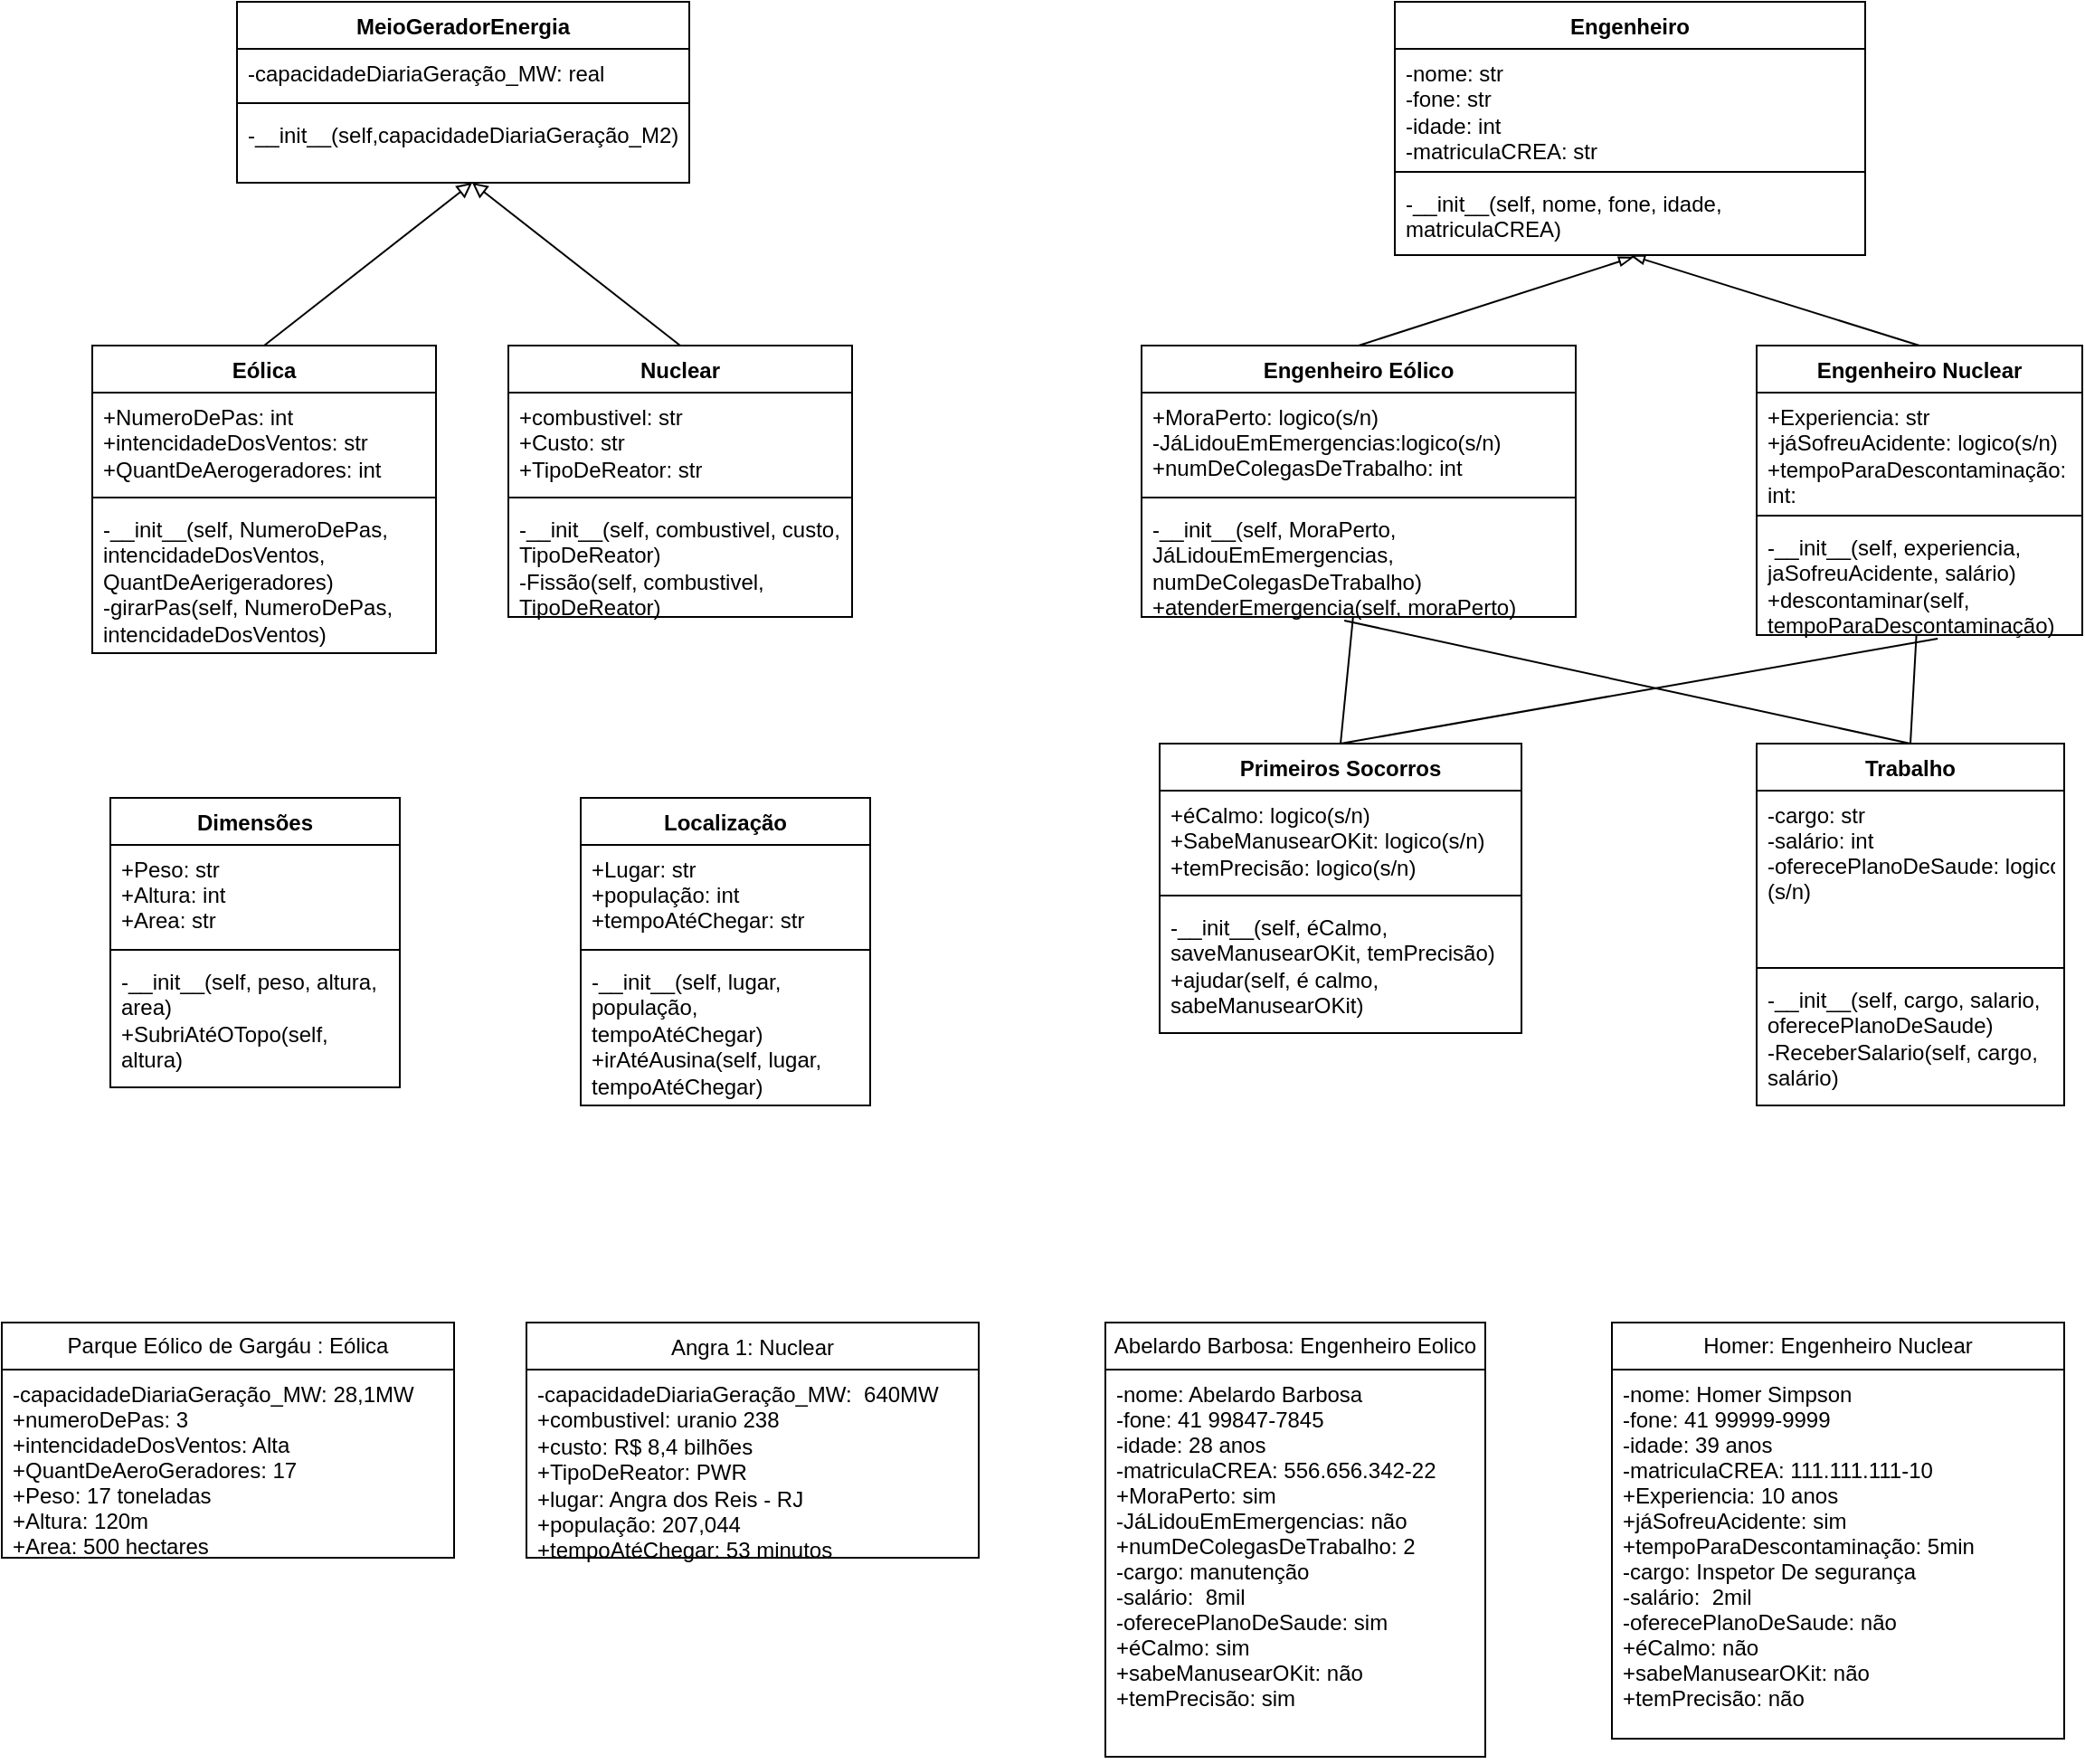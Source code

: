 <mxfile version="14.5.8" type="github">
  <diagram id="MnMrtY8RmelI457AY4ro" name="Page-1">
    <mxGraphModel dx="1344" dy="786" grid="1" gridSize="10" guides="1" tooltips="1" connect="1" arrows="1" fold="1" page="1" pageScale="1" pageWidth="1169" pageHeight="1654" math="0" shadow="0">
      <root>
        <mxCell id="0" />
        <mxCell id="1" parent="0" />
        <mxCell id="54jiBdXzfVd83Tt1kh9Z-1" value="MeioGeradorEnergia" style="swimlane;fontStyle=1;align=center;verticalAlign=top;childLayout=stackLayout;horizontal=1;startSize=26;horizontalStack=0;resizeParent=1;resizeParentMax=0;resizeLast=0;collapsible=1;marginBottom=0;" parent="1" vertex="1">
          <mxGeometry x="140" y="60" width="250" height="100" as="geometry" />
        </mxCell>
        <mxCell id="54jiBdXzfVd83Tt1kh9Z-2" value="-capacidadeDiariaGeração_MW: real" style="text;strokeColor=none;fillColor=none;align=left;verticalAlign=top;spacingLeft=4;spacingRight=4;overflow=hidden;rotatable=0;points=[[0,0.5],[1,0.5]];portConstraint=eastwest;whiteSpace=wrap;" parent="54jiBdXzfVd83Tt1kh9Z-1" vertex="1">
          <mxGeometry y="26" width="250" height="26" as="geometry" />
        </mxCell>
        <mxCell id="54jiBdXzfVd83Tt1kh9Z-3" value="" style="line;strokeWidth=1;fillColor=none;align=left;verticalAlign=middle;spacingTop=-1;spacingLeft=3;spacingRight=3;rotatable=0;labelPosition=right;points=[];portConstraint=eastwest;" parent="54jiBdXzfVd83Tt1kh9Z-1" vertex="1">
          <mxGeometry y="52" width="250" height="8" as="geometry" />
        </mxCell>
        <mxCell id="54jiBdXzfVd83Tt1kh9Z-4" value="-__init__(self,capacidadeDiariaGeração_M2)" style="text;strokeColor=none;fillColor=none;align=left;verticalAlign=top;spacingLeft=4;spacingRight=4;overflow=hidden;rotatable=0;points=[[0,0.5],[1,0.5]];portConstraint=eastwest;whiteSpace=wrap;" parent="54jiBdXzfVd83Tt1kh9Z-1" vertex="1">
          <mxGeometry y="60" width="250" height="40" as="geometry" />
        </mxCell>
        <mxCell id="54jiBdXzfVd83Tt1kh9Z-5" value="Engenheiro" style="swimlane;fontStyle=1;align=center;verticalAlign=top;childLayout=stackLayout;horizontal=1;startSize=26;horizontalStack=0;resizeParent=1;resizeParentMax=0;resizeLast=0;collapsible=1;marginBottom=0;" parent="1" vertex="1">
          <mxGeometry x="780" y="60" width="260" height="140" as="geometry" />
        </mxCell>
        <mxCell id="54jiBdXzfVd83Tt1kh9Z-6" value="-nome: str&#xa;-fone: str&#xa;-idade: int&#xa;-matriculaCREA: str" style="text;strokeColor=none;fillColor=none;align=left;verticalAlign=top;spacingLeft=4;spacingRight=4;overflow=hidden;rotatable=0;points=[[0,0.5],[1,0.5]];portConstraint=eastwest;whiteSpace=wrap;" parent="54jiBdXzfVd83Tt1kh9Z-5" vertex="1">
          <mxGeometry y="26" width="260" height="64" as="geometry" />
        </mxCell>
        <mxCell id="54jiBdXzfVd83Tt1kh9Z-7" value="" style="line;strokeWidth=1;fillColor=none;align=left;verticalAlign=middle;spacingTop=-1;spacingLeft=3;spacingRight=3;rotatable=0;labelPosition=right;points=[];portConstraint=eastwest;" parent="54jiBdXzfVd83Tt1kh9Z-5" vertex="1">
          <mxGeometry y="90" width="260" height="8" as="geometry" />
        </mxCell>
        <mxCell id="54jiBdXzfVd83Tt1kh9Z-8" value="-__init__(self, nome, fone, idade, matriculaCREA)" style="text;strokeColor=none;fillColor=none;align=left;verticalAlign=top;spacingLeft=4;spacingRight=4;overflow=hidden;rotatable=0;points=[[0,0.5],[1,0.5]];portConstraint=eastwest;whiteSpace=wrap;" parent="54jiBdXzfVd83Tt1kh9Z-5" vertex="1">
          <mxGeometry y="98" width="260" height="42" as="geometry" />
        </mxCell>
        <mxCell id="54jiBdXzfVd83Tt1kh9Z-19" style="rounded=0;orthogonalLoop=1;jettySize=auto;html=1;exitX=0.5;exitY=0;exitDx=0;exitDy=0;endArrow=block;endFill=0;" parent="1" source="54jiBdXzfVd83Tt1kh9Z-9" edge="1">
          <mxGeometry relative="1" as="geometry">
            <mxPoint x="270" y="160" as="targetPoint" />
          </mxGeometry>
        </mxCell>
        <mxCell id="54jiBdXzfVd83Tt1kh9Z-9" value="Eólica" style="swimlane;fontStyle=1;align=center;verticalAlign=top;childLayout=stackLayout;horizontal=1;startSize=26;horizontalStack=0;resizeParent=1;resizeParentMax=0;resizeLast=0;collapsible=1;marginBottom=0;" parent="1" vertex="1">
          <mxGeometry x="60" y="250" width="190" height="170" as="geometry" />
        </mxCell>
        <mxCell id="54jiBdXzfVd83Tt1kh9Z-10" value="+NumeroDePas: int&#xa;+intencidadeDosVentos: str&#xa;+QuantDeAerogeradores: int" style="text;strokeColor=none;fillColor=none;align=left;verticalAlign=top;spacingLeft=4;spacingRight=4;overflow=hidden;rotatable=0;points=[[0,0.5],[1,0.5]];portConstraint=eastwest;whiteSpace=wrap;" parent="54jiBdXzfVd83Tt1kh9Z-9" vertex="1">
          <mxGeometry y="26" width="190" height="54" as="geometry" />
        </mxCell>
        <mxCell id="54jiBdXzfVd83Tt1kh9Z-11" value="" style="line;strokeWidth=1;fillColor=none;align=left;verticalAlign=middle;spacingTop=-1;spacingLeft=3;spacingRight=3;rotatable=0;labelPosition=right;points=[];portConstraint=eastwest;" parent="54jiBdXzfVd83Tt1kh9Z-9" vertex="1">
          <mxGeometry y="80" width="190" height="8" as="geometry" />
        </mxCell>
        <mxCell id="54jiBdXzfVd83Tt1kh9Z-12" value="-__init__(self, NumeroDePas, intencidadeDosVentos, QuantDeAerigeradores)&#xa;-girarPas(self, NumeroDePas, intencidadeDosVentos)" style="text;strokeColor=none;fillColor=none;align=left;verticalAlign=top;spacingLeft=4;spacingRight=4;overflow=hidden;rotatable=0;points=[[0,0.5],[1,0.5]];portConstraint=eastwest;whiteSpace=wrap;" parent="54jiBdXzfVd83Tt1kh9Z-9" vertex="1">
          <mxGeometry y="88" width="190" height="82" as="geometry" />
        </mxCell>
        <mxCell id="54jiBdXzfVd83Tt1kh9Z-18" style="rounded=0;orthogonalLoop=1;jettySize=auto;html=1;exitX=0.5;exitY=0;exitDx=0;exitDy=0;entryX=0.52;entryY=1;entryDx=0;entryDy=0;entryPerimeter=0;endArrow=block;endFill=0;" parent="1" source="54jiBdXzfVd83Tt1kh9Z-13" target="54jiBdXzfVd83Tt1kh9Z-4" edge="1">
          <mxGeometry relative="1" as="geometry" />
        </mxCell>
        <mxCell id="54jiBdXzfVd83Tt1kh9Z-13" value="Nuclear&#xa;" style="swimlane;fontStyle=1;align=center;verticalAlign=top;childLayout=stackLayout;horizontal=1;startSize=26;horizontalStack=0;resizeParent=1;resizeParentMax=0;resizeLast=0;collapsible=1;marginBottom=0;" parent="1" vertex="1">
          <mxGeometry x="290" y="250" width="190" height="150" as="geometry" />
        </mxCell>
        <mxCell id="54jiBdXzfVd83Tt1kh9Z-14" value="+combustivel: str&#xa;+Custo: str&#xa;+TipoDeReator: str" style="text;strokeColor=none;fillColor=none;align=left;verticalAlign=top;spacingLeft=4;spacingRight=4;overflow=hidden;rotatable=0;points=[[0,0.5],[1,0.5]];portConstraint=eastwest;whiteSpace=wrap;" parent="54jiBdXzfVd83Tt1kh9Z-13" vertex="1">
          <mxGeometry y="26" width="190" height="54" as="geometry" />
        </mxCell>
        <mxCell id="54jiBdXzfVd83Tt1kh9Z-15" value="" style="line;strokeWidth=1;fillColor=none;align=left;verticalAlign=middle;spacingTop=-1;spacingLeft=3;spacingRight=3;rotatable=0;labelPosition=right;points=[];portConstraint=eastwest;" parent="54jiBdXzfVd83Tt1kh9Z-13" vertex="1">
          <mxGeometry y="80" width="190" height="8" as="geometry" />
        </mxCell>
        <mxCell id="54jiBdXzfVd83Tt1kh9Z-16" value="-__init__(self, combustivel, custo, TipoDeReator)&#xa;-Fissão(self, combustivel, TipoDeReator)" style="text;strokeColor=none;fillColor=none;align=left;verticalAlign=top;spacingLeft=4;spacingRight=4;overflow=hidden;rotatable=0;points=[[0,0.5],[1,0.5]];portConstraint=eastwest;whiteSpace=wrap;" parent="54jiBdXzfVd83Tt1kh9Z-13" vertex="1">
          <mxGeometry y="88" width="190" height="62" as="geometry" />
        </mxCell>
        <mxCell id="2a_u3-2WIpwdomfECygh-14" style="rounded=0;orthogonalLoop=1;jettySize=auto;html=1;exitX=0.5;exitY=0;exitDx=0;exitDy=0;entryX=0.508;entryY=1.024;entryDx=0;entryDy=0;entryPerimeter=0;endArrow=blockThin;endFill=0;" edge="1" parent="1" source="2a_u3-2WIpwdomfECygh-6" target="54jiBdXzfVd83Tt1kh9Z-8">
          <mxGeometry relative="1" as="geometry" />
        </mxCell>
        <mxCell id="2a_u3-2WIpwdomfECygh-6" value="Engenheiro Eólico" style="swimlane;fontStyle=1;align=center;verticalAlign=top;childLayout=stackLayout;horizontal=1;startSize=26;horizontalStack=0;resizeParent=1;resizeParentMax=0;resizeLast=0;collapsible=1;marginBottom=0;" vertex="1" parent="1">
          <mxGeometry x="640" y="250" width="240" height="150" as="geometry" />
        </mxCell>
        <mxCell id="2a_u3-2WIpwdomfECygh-7" value="+MoraPerto: logico(s/n)&#xa;-JáLidouEmEmergencias:logico(s/n)&#xa;+numDeColegasDeTrabalho: int" style="text;strokeColor=none;fillColor=none;align=left;verticalAlign=top;spacingLeft=4;spacingRight=4;overflow=hidden;rotatable=0;points=[[0,0.5],[1,0.5]];portConstraint=eastwest;" vertex="1" parent="2a_u3-2WIpwdomfECygh-6">
          <mxGeometry y="26" width="240" height="54" as="geometry" />
        </mxCell>
        <mxCell id="2a_u3-2WIpwdomfECygh-8" value="" style="line;strokeWidth=1;fillColor=none;align=left;verticalAlign=middle;spacingTop=-1;spacingLeft=3;spacingRight=3;rotatable=0;labelPosition=right;points=[];portConstraint=eastwest;" vertex="1" parent="2a_u3-2WIpwdomfECygh-6">
          <mxGeometry y="80" width="240" height="8" as="geometry" />
        </mxCell>
        <mxCell id="2a_u3-2WIpwdomfECygh-9" value="-__init__(self, MoraPerto, JáLidouEmEmergencias,  numDeColegasDeTrabalho)&#xa;+atenderEmergencia(self, moraPerto)" style="text;strokeColor=none;fillColor=none;align=left;verticalAlign=top;spacingLeft=4;spacingRight=4;overflow=hidden;rotatable=0;points=[[0,0.5],[1,0.5]];portConstraint=eastwest;whiteSpace=wrap;" vertex="1" parent="2a_u3-2WIpwdomfECygh-6">
          <mxGeometry y="88" width="240" height="62" as="geometry" />
        </mxCell>
        <mxCell id="2a_u3-2WIpwdomfECygh-16" style="edgeStyle=none;rounded=0;orthogonalLoop=1;jettySize=auto;html=1;exitX=0.5;exitY=0;exitDx=0;exitDy=0;endArrow=blockThin;endFill=0;" edge="1" parent="1" source="2a_u3-2WIpwdomfECygh-10">
          <mxGeometry relative="1" as="geometry">
            <mxPoint x="910" y="200" as="targetPoint" />
          </mxGeometry>
        </mxCell>
        <mxCell id="2a_u3-2WIpwdomfECygh-10" value="Engenheiro Nuclear" style="swimlane;fontStyle=1;align=center;verticalAlign=top;childLayout=stackLayout;horizontal=1;startSize=26;horizontalStack=0;resizeParent=1;resizeParentMax=0;resizeLast=0;collapsible=1;marginBottom=0;" vertex="1" parent="1">
          <mxGeometry x="980" y="250" width="180" height="160" as="geometry" />
        </mxCell>
        <mxCell id="2a_u3-2WIpwdomfECygh-11" value="+Experiencia: str&#xa;+jáSofreuAcidente: logico(s/n)&#xa;+tempoParaDescontaminação: int:&#xa;" style="text;strokeColor=none;fillColor=none;align=left;verticalAlign=top;spacingLeft=4;spacingRight=4;overflow=hidden;rotatable=0;points=[[0,0.5],[1,0.5]];portConstraint=eastwest;whiteSpace=wrap;" vertex="1" parent="2a_u3-2WIpwdomfECygh-10">
          <mxGeometry y="26" width="180" height="64" as="geometry" />
        </mxCell>
        <mxCell id="2a_u3-2WIpwdomfECygh-12" value="" style="line;strokeWidth=1;fillColor=none;align=left;verticalAlign=middle;spacingTop=-1;spacingLeft=3;spacingRight=3;rotatable=0;labelPosition=right;points=[];portConstraint=eastwest;" vertex="1" parent="2a_u3-2WIpwdomfECygh-10">
          <mxGeometry y="90" width="180" height="8" as="geometry" />
        </mxCell>
        <mxCell id="2a_u3-2WIpwdomfECygh-13" value="-__init__(self, experiencia, jaSofreuAcidente, salário)&#xa;+descontaminar(self, tempoParaDescontaminação)" style="text;strokeColor=none;fillColor=none;align=left;verticalAlign=top;spacingLeft=4;spacingRight=4;overflow=hidden;rotatable=0;points=[[0,0.5],[1,0.5]];portConstraint=eastwest;whiteSpace=wrap;" vertex="1" parent="2a_u3-2WIpwdomfECygh-10">
          <mxGeometry y="98" width="180" height="62" as="geometry" />
        </mxCell>
        <mxCell id="2a_u3-2WIpwdomfECygh-17" value="Localização" style="swimlane;fontStyle=1;align=center;verticalAlign=top;childLayout=stackLayout;horizontal=1;startSize=26;horizontalStack=0;resizeParent=1;resizeParentMax=0;resizeLast=0;collapsible=1;marginBottom=0;" vertex="1" parent="1">
          <mxGeometry x="330" y="500" width="160" height="170" as="geometry" />
        </mxCell>
        <mxCell id="2a_u3-2WIpwdomfECygh-18" value="+Lugar: str&#xa;+população: int&#xa;+tempoAtéChegar: str" style="text;strokeColor=none;fillColor=none;align=left;verticalAlign=top;spacingLeft=4;spacingRight=4;overflow=hidden;rotatable=0;points=[[0,0.5],[1,0.5]];portConstraint=eastwest;" vertex="1" parent="2a_u3-2WIpwdomfECygh-17">
          <mxGeometry y="26" width="160" height="54" as="geometry" />
        </mxCell>
        <mxCell id="2a_u3-2WIpwdomfECygh-19" value="" style="line;strokeWidth=1;fillColor=none;align=left;verticalAlign=middle;spacingTop=-1;spacingLeft=3;spacingRight=3;rotatable=0;labelPosition=right;points=[];portConstraint=eastwest;" vertex="1" parent="2a_u3-2WIpwdomfECygh-17">
          <mxGeometry y="80" width="160" height="8" as="geometry" />
        </mxCell>
        <mxCell id="2a_u3-2WIpwdomfECygh-20" value="-__init__(self, lugar, população, tempoAtéChegar)&#xa;+irAtéAusina(self, lugar, tempoAtéChegar)" style="text;strokeColor=none;fillColor=none;align=left;verticalAlign=top;spacingLeft=4;spacingRight=4;overflow=hidden;rotatable=0;points=[[0,0.5],[1,0.5]];portConstraint=eastwest;whiteSpace=wrap;" vertex="1" parent="2a_u3-2WIpwdomfECygh-17">
          <mxGeometry y="88" width="160" height="82" as="geometry" />
        </mxCell>
        <mxCell id="2a_u3-2WIpwdomfECygh-21" value="Dimensões" style="swimlane;fontStyle=1;align=center;verticalAlign=top;childLayout=stackLayout;horizontal=1;startSize=26;horizontalStack=0;resizeParent=1;resizeParentMax=0;resizeLast=0;collapsible=1;marginBottom=0;" vertex="1" parent="1">
          <mxGeometry x="70" y="500" width="160" height="160" as="geometry" />
        </mxCell>
        <mxCell id="2a_u3-2WIpwdomfECygh-22" value="+Peso: str&#xa;+Altura: int&#xa;+Area: str" style="text;strokeColor=none;fillColor=none;align=left;verticalAlign=top;spacingLeft=4;spacingRight=4;overflow=hidden;rotatable=0;points=[[0,0.5],[1,0.5]];portConstraint=eastwest;" vertex="1" parent="2a_u3-2WIpwdomfECygh-21">
          <mxGeometry y="26" width="160" height="54" as="geometry" />
        </mxCell>
        <mxCell id="2a_u3-2WIpwdomfECygh-23" value="" style="line;strokeWidth=1;fillColor=none;align=left;verticalAlign=middle;spacingTop=-1;spacingLeft=3;spacingRight=3;rotatable=0;labelPosition=right;points=[];portConstraint=eastwest;" vertex="1" parent="2a_u3-2WIpwdomfECygh-21">
          <mxGeometry y="80" width="160" height="8" as="geometry" />
        </mxCell>
        <mxCell id="2a_u3-2WIpwdomfECygh-24" value="-__init__(self, peso, altura, area)&#xa;+SubriAtéOTopo(self, altura)" style="text;strokeColor=none;fillColor=none;align=left;verticalAlign=top;spacingLeft=4;spacingRight=4;overflow=hidden;rotatable=0;points=[[0,0.5],[1,0.5]];portConstraint=eastwest;whiteSpace=wrap;" vertex="1" parent="2a_u3-2WIpwdomfECygh-21">
          <mxGeometry y="88" width="160" height="72" as="geometry" />
        </mxCell>
        <mxCell id="2a_u3-2WIpwdomfECygh-58" style="edgeStyle=none;rounded=0;orthogonalLoop=1;jettySize=auto;html=1;exitX=0.5;exitY=0;exitDx=0;exitDy=0;endArrow=none;endFill=0;" edge="1" parent="1" source="2a_u3-2WIpwdomfECygh-25" target="2a_u3-2WIpwdomfECygh-9">
          <mxGeometry relative="1" as="geometry" />
        </mxCell>
        <mxCell id="2a_u3-2WIpwdomfECygh-59" style="edgeStyle=none;rounded=0;orthogonalLoop=1;jettySize=auto;html=1;exitX=0.5;exitY=0;exitDx=0;exitDy=0;endArrow=none;endFill=0;entryX=0.556;entryY=1.032;entryDx=0;entryDy=0;entryPerimeter=0;" edge="1" parent="1" source="2a_u3-2WIpwdomfECygh-25" target="2a_u3-2WIpwdomfECygh-13">
          <mxGeometry relative="1" as="geometry">
            <mxPoint x="1080" y="420" as="targetPoint" />
          </mxGeometry>
        </mxCell>
        <mxCell id="2a_u3-2WIpwdomfECygh-25" value="Primeiros Socorros" style="swimlane;fontStyle=1;align=center;verticalAlign=top;childLayout=stackLayout;horizontal=1;startSize=26;horizontalStack=0;resizeParent=1;resizeParentMax=0;resizeLast=0;collapsible=1;marginBottom=0;" vertex="1" parent="1">
          <mxGeometry x="650" y="470" width="200" height="160" as="geometry" />
        </mxCell>
        <mxCell id="2a_u3-2WIpwdomfECygh-26" value="+éCalmo: logico(s/n)&#xa;+SabeManusearOKit: logico(s/n)&#xa;+temPrecisão: logico(s/n)" style="text;strokeColor=none;fillColor=none;align=left;verticalAlign=top;spacingLeft=4;spacingRight=4;overflow=hidden;rotatable=0;points=[[0,0.5],[1,0.5]];portConstraint=eastwest;whiteSpace=wrap;" vertex="1" parent="2a_u3-2WIpwdomfECygh-25">
          <mxGeometry y="26" width="200" height="54" as="geometry" />
        </mxCell>
        <mxCell id="2a_u3-2WIpwdomfECygh-27" value="" style="line;strokeWidth=1;fillColor=none;align=left;verticalAlign=middle;spacingTop=-1;spacingLeft=3;spacingRight=3;rotatable=0;labelPosition=right;points=[];portConstraint=eastwest;" vertex="1" parent="2a_u3-2WIpwdomfECygh-25">
          <mxGeometry y="80" width="200" height="8" as="geometry" />
        </mxCell>
        <mxCell id="2a_u3-2WIpwdomfECygh-28" value="-__init__(self, éCalmo, saveManusearOKit, temPrecisão)&#xa;+ajudar(self, é calmo, sabeManusearOKit)" style="text;strokeColor=none;fillColor=none;align=left;verticalAlign=top;spacingLeft=4;spacingRight=4;overflow=hidden;rotatable=0;points=[[0,0.5],[1,0.5]];portConstraint=eastwest;whiteSpace=wrap;" vertex="1" parent="2a_u3-2WIpwdomfECygh-25">
          <mxGeometry y="88" width="200" height="72" as="geometry" />
        </mxCell>
        <mxCell id="2a_u3-2WIpwdomfECygh-60" style="edgeStyle=none;rounded=0;orthogonalLoop=1;jettySize=auto;html=1;exitX=0.5;exitY=0;exitDx=0;exitDy=0;endArrow=none;endFill=0;" edge="1" parent="1" source="2a_u3-2WIpwdomfECygh-29" target="2a_u3-2WIpwdomfECygh-13">
          <mxGeometry relative="1" as="geometry" />
        </mxCell>
        <mxCell id="2a_u3-2WIpwdomfECygh-62" style="edgeStyle=none;rounded=0;orthogonalLoop=1;jettySize=auto;html=1;exitX=0.5;exitY=0;exitDx=0;exitDy=0;entryX=0.467;entryY=1.032;entryDx=0;entryDy=0;entryPerimeter=0;endArrow=none;endFill=0;" edge="1" parent="1" source="2a_u3-2WIpwdomfECygh-29" target="2a_u3-2WIpwdomfECygh-9">
          <mxGeometry relative="1" as="geometry" />
        </mxCell>
        <mxCell id="2a_u3-2WIpwdomfECygh-29" value="Trabalho" style="swimlane;fontStyle=1;align=center;verticalAlign=top;childLayout=stackLayout;horizontal=1;startSize=26;horizontalStack=0;resizeParent=1;resizeParentMax=0;resizeLast=0;collapsible=1;marginBottom=0;" vertex="1" parent="1">
          <mxGeometry x="980" y="470" width="170" height="200" as="geometry" />
        </mxCell>
        <mxCell id="2a_u3-2WIpwdomfECygh-30" value="-cargo: str&#xa;-salário: int&#xa;-oferecePlanoDeSaude: logico&#xa;(s/n)" style="text;strokeColor=none;fillColor=none;align=left;verticalAlign=top;spacingLeft=4;spacingRight=4;overflow=hidden;rotatable=0;points=[[0,0.5],[1,0.5]];portConstraint=eastwest;" vertex="1" parent="2a_u3-2WIpwdomfECygh-29">
          <mxGeometry y="26" width="170" height="94" as="geometry" />
        </mxCell>
        <mxCell id="2a_u3-2WIpwdomfECygh-31" value="" style="line;strokeWidth=1;fillColor=none;align=left;verticalAlign=middle;spacingTop=-1;spacingLeft=3;spacingRight=3;rotatable=0;labelPosition=right;points=[];portConstraint=eastwest;" vertex="1" parent="2a_u3-2WIpwdomfECygh-29">
          <mxGeometry y="120" width="170" height="8" as="geometry" />
        </mxCell>
        <mxCell id="2a_u3-2WIpwdomfECygh-32" value="-__init__(self, cargo, salario, oferecePlanoDeSaude)&#xa;-ReceberSalario(self, cargo, salário)" style="text;strokeColor=none;fillColor=none;align=left;verticalAlign=top;spacingLeft=4;spacingRight=4;overflow=hidden;rotatable=0;points=[[0,0.5],[1,0.5]];portConstraint=eastwest;whiteSpace=wrap;" vertex="1" parent="2a_u3-2WIpwdomfECygh-29">
          <mxGeometry y="128" width="170" height="72" as="geometry" />
        </mxCell>
        <mxCell id="2a_u3-2WIpwdomfECygh-33" value="Angra 1: Nuclear" style="swimlane;fontStyle=0;childLayout=stackLayout;horizontal=1;startSize=26;fillColor=none;horizontalStack=0;resizeParent=1;resizeParentMax=0;resizeLast=0;collapsible=1;marginBottom=0;" vertex="1" parent="1">
          <mxGeometry x="300" y="790" width="250" height="130" as="geometry" />
        </mxCell>
        <mxCell id="2a_u3-2WIpwdomfECygh-34" value="-capacidadeDiariaGeração_MW:  640MW&#xa;+combustivel: uranio 238&#xa;+custo: R$ 8,4 bilhões&#xa;+TipoDeReator: PWR&#xa;+lugar: Angra dos Reis - RJ&#xa;+população: 207,044&#xa;+tempoAtéChegar: 53 minutos" style="text;strokeColor=none;fillColor=none;align=left;verticalAlign=top;spacingLeft=4;spacingRight=4;overflow=hidden;rotatable=0;points=[[0,0.5],[1,0.5]];portConstraint=eastwest;whiteSpace=wrap;" vertex="1" parent="2a_u3-2WIpwdomfECygh-33">
          <mxGeometry y="26" width="250" height="104" as="geometry" />
        </mxCell>
        <mxCell id="2a_u3-2WIpwdomfECygh-41" value="Parque Eólico de Gargáu : Eólica" style="swimlane;fontStyle=0;childLayout=stackLayout;horizontal=1;startSize=26;fillColor=none;horizontalStack=0;resizeParent=1;resizeParentMax=0;resizeLast=0;collapsible=1;marginBottom=0;whiteSpace=wrap;" vertex="1" parent="1">
          <mxGeometry x="10" y="790" width="250" height="130" as="geometry" />
        </mxCell>
        <mxCell id="2a_u3-2WIpwdomfECygh-42" value="-capacidadeDiariaGeração_MW: 28,1MW&#xa;+numeroDePas: 3&#xa;+intencidadeDosVentos: Alta&#xa;+QuantDeAeroGeradores: 17&#xa;+Peso: 17 toneladas&#xa;+Altura: 120m&#xa;+Area: 500 hectares" style="text;strokeColor=none;fillColor=none;align=left;verticalAlign=top;spacingLeft=4;spacingRight=4;overflow=hidden;rotatable=0;points=[[0,0.5],[1,0.5]];portConstraint=eastwest;" vertex="1" parent="2a_u3-2WIpwdomfECygh-41">
          <mxGeometry y="26" width="250" height="104" as="geometry" />
        </mxCell>
        <mxCell id="2a_u3-2WIpwdomfECygh-54" value="Homer: Engenheiro Nuclear" style="swimlane;fontStyle=0;childLayout=stackLayout;horizontal=1;startSize=26;fillColor=none;horizontalStack=0;resizeParent=1;resizeParentMax=0;resizeLast=0;collapsible=1;marginBottom=0;whiteSpace=wrap;" vertex="1" parent="1">
          <mxGeometry x="900" y="790" width="250" height="230" as="geometry" />
        </mxCell>
        <mxCell id="2a_u3-2WIpwdomfECygh-55" value="-nome: Homer Simpson&#xa;-fone: 41 99999-9999&#xa;-idade: 39 anos&#xa;-matriculaCREA: 111.111.111-10&#xa;+Experiencia: 10 anos &#xa;+jáSofreuAcidente: sim&#xa;+tempoParaDescontaminação: 5min&#xa;-cargo: Inspetor De segurança&#xa;-salário:  2mil&#xa;-oferecePlanoDeSaude: não&#xa;+éCalmo: não&#xa;+sabeManusearOKit: não&#xa;+temPrecisão: não" style="text;strokeColor=none;fillColor=none;align=left;verticalAlign=top;spacingLeft=4;spacingRight=4;overflow=hidden;rotatable=0;points=[[0,0.5],[1,0.5]];portConstraint=eastwest;" vertex="1" parent="2a_u3-2WIpwdomfECygh-54">
          <mxGeometry y="26" width="250" height="204" as="geometry" />
        </mxCell>
        <mxCell id="2a_u3-2WIpwdomfECygh-63" value="Abelardo Barbosa: Engenheiro Eolico" style="swimlane;fontStyle=0;childLayout=stackLayout;horizontal=1;startSize=26;fillColor=none;horizontalStack=0;resizeParent=1;resizeParentMax=0;resizeLast=0;collapsible=1;marginBottom=0;whiteSpace=wrap;" vertex="1" parent="1">
          <mxGeometry x="620" y="790" width="210" height="240" as="geometry" />
        </mxCell>
        <mxCell id="2a_u3-2WIpwdomfECygh-64" value="-nome: Abelardo Barbosa&#xa;-fone: 41 99847-7845&#xa;-idade: 28 anos&#xa;-matriculaCREA: 556.656.342-22&#xa;+MoraPerto: sim&#xa;-JáLidouEmEmergencias: não&#xa;+numDeColegasDeTrabalho: 2&#xa;-cargo: manutenção&#xa;-salário:  8mil&#xa;-oferecePlanoDeSaude: sim&#xa;+éCalmo: sim&#xa;+sabeManusearOKit: não&#xa;+temPrecisão: sim " style="text;strokeColor=none;fillColor=none;align=left;verticalAlign=top;spacingLeft=4;spacingRight=4;overflow=hidden;rotatable=0;points=[[0,0.5],[1,0.5]];portConstraint=eastwest;" vertex="1" parent="2a_u3-2WIpwdomfECygh-63">
          <mxGeometry y="26" width="210" height="214" as="geometry" />
        </mxCell>
      </root>
    </mxGraphModel>
  </diagram>
</mxfile>
